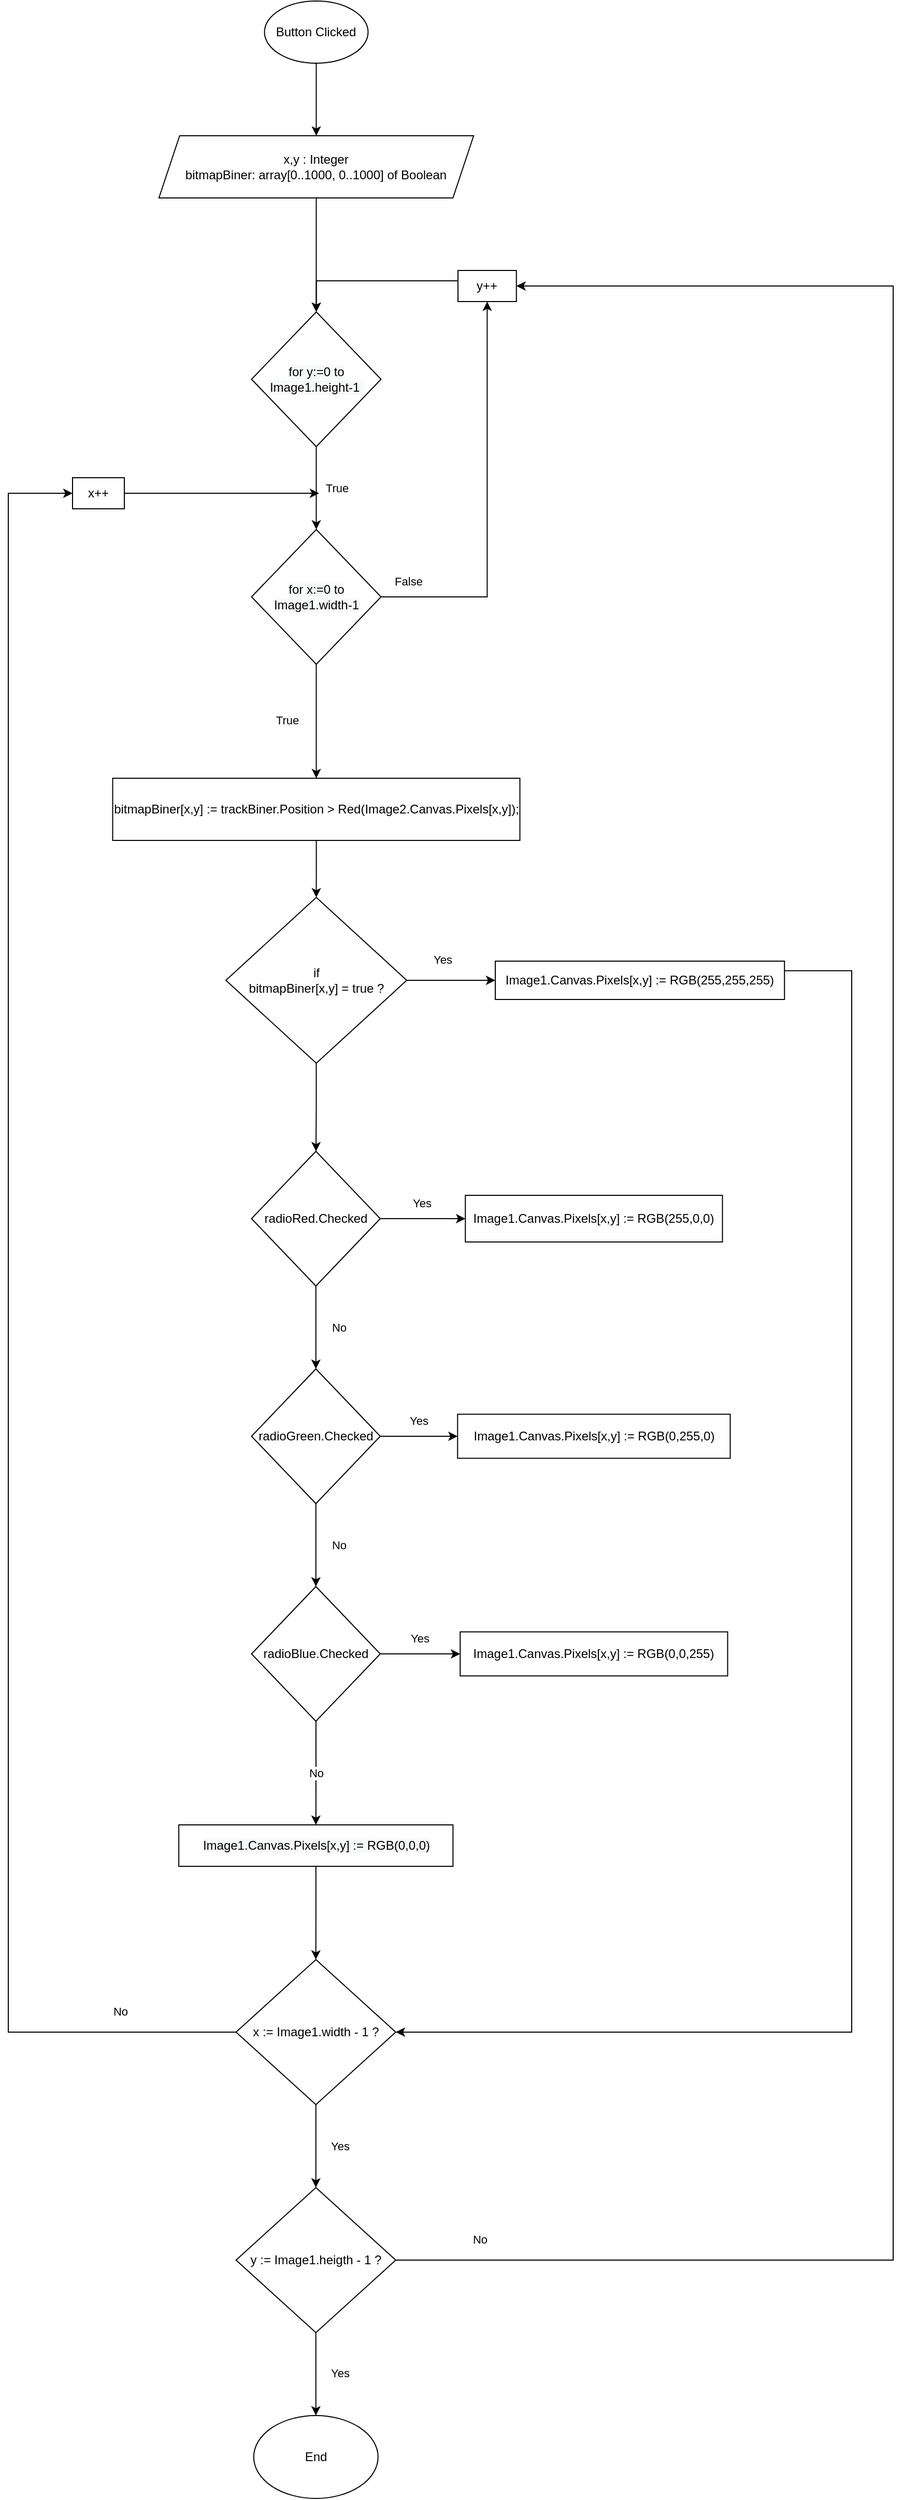 <mxfile version="13.7.7" type="device"><diagram id="C5RBs43oDa-KdzZeNtuy" name="Page-1"><mxGraphModel dx="2557" dy="2054" grid="1" gridSize="10" guides="1" tooltips="1" connect="1" arrows="1" fold="1" page="1" pageScale="1" pageWidth="827" pageHeight="1169" math="0" shadow="0"><root><mxCell id="WIyWlLk6GJQsqaUBKTNV-0"/><mxCell id="WIyWlLk6GJQsqaUBKTNV-1" parent="WIyWlLk6GJQsqaUBKTNV-0"/><mxCell id="VKPxiG7rWz5Tv24fgm2m-1" value="" style="edgeStyle=orthogonalEdgeStyle;rounded=0;orthogonalLoop=1;jettySize=auto;html=1;" parent="WIyWlLk6GJQsqaUBKTNV-1" source="3P4yKAa0O-I9-Cx4cVGD-0" target="VKPxiG7rWz5Tv24fgm2m-0" edge="1"><mxGeometry relative="1" as="geometry"/></mxCell><mxCell id="3P4yKAa0O-I9-Cx4cVGD-0" value="Button Clicked" style="ellipse;whiteSpace=wrap;html=1;" parent="WIyWlLk6GJQsqaUBKTNV-1" vertex="1"><mxGeometry x="-252.75" y="-420" width="100" height="60" as="geometry"/></mxCell><mxCell id="CugEE1CdTqC2Nl0Yx1Or-4" value="" style="edgeStyle=orthogonalEdgeStyle;rounded=0;orthogonalLoop=1;jettySize=auto;html=1;" parent="WIyWlLk6GJQsqaUBKTNV-1" edge="1"><mxGeometry relative="1" as="geometry"><Array as="points"><mxPoint x="-950" y="235"/><mxPoint x="-950" y="830"/></Array><mxPoint x="-632.5" y="235.0" as="sourcePoint"/></mxGeometry></mxCell><mxCell id="CugEE1CdTqC2Nl0Yx1Or-9" style="edgeStyle=orthogonalEdgeStyle;rounded=0;orthogonalLoop=1;jettySize=auto;html=1;exitX=1;exitY=0.5;exitDx=0;exitDy=0;entryX=1;entryY=0.5;entryDx=0;entryDy=0;" parent="WIyWlLk6GJQsqaUBKTNV-1" edge="1"><mxGeometry relative="1" as="geometry"><Array as="points"><mxPoint x="-190" y="640"/><mxPoint x="-190" y="425"/></Array><mxPoint x="-507.5" y="425.0" as="targetPoint"/></mxGeometry></mxCell><mxCell id="VKPxiG7rWz5Tv24fgm2m-9" value="Yes" style="edgeStyle=orthogonalEdgeStyle;rounded=0;orthogonalLoop=1;jettySize=auto;html=1;entryX=0;entryY=0.5;entryDx=0;entryDy=0;" parent="WIyWlLk6GJQsqaUBKTNV-1" source="i_gDoWDMi6-3huR7VZ0K-1" target="i_gDoWDMi6-3huR7VZ0K-2" edge="1"><mxGeometry x="-0.175" y="20" relative="1" as="geometry"><mxPoint x="-340" y="345" as="targetPoint"/><mxPoint x="-1" as="offset"/></mxGeometry></mxCell><mxCell id="JkfkKqqysIJwNmWw6rhP-13" value="" style="edgeStyle=orthogonalEdgeStyle;rounded=0;orthogonalLoop=1;jettySize=auto;html=1;" edge="1" parent="WIyWlLk6GJQsqaUBKTNV-1" source="i_gDoWDMi6-3huR7VZ0K-1" target="JkfkKqqysIJwNmWw6rhP-2"><mxGeometry relative="1" as="geometry"/></mxCell><mxCell id="i_gDoWDMi6-3huR7VZ0K-1" value="if&lt;br&gt;bitmapBiner[x,y] = true ?" style="rhombus;whiteSpace=wrap;html=1;" parent="WIyWlLk6GJQsqaUBKTNV-1" vertex="1"><mxGeometry x="-289.99" y="445" width="174.5" height="160" as="geometry"/></mxCell><mxCell id="aZbF1nT_Tc3dOXVmIfib-6" style="edgeStyle=orthogonalEdgeStyle;rounded=0;orthogonalLoop=1;jettySize=auto;html=1;exitX=1;exitY=0.25;exitDx=0;exitDy=0;entryX=1;entryY=0.5;entryDx=0;entryDy=0;" parent="WIyWlLk6GJQsqaUBKTNV-1" source="i_gDoWDMi6-3huR7VZ0K-2" target="aZbF1nT_Tc3dOXVmIfib-0" edge="1"><mxGeometry relative="1" as="geometry"><Array as="points"><mxPoint x="314" y="516"/><mxPoint x="314" y="1540"/></Array><mxPoint x="249.12" y="845" as="sourcePoint"/></mxGeometry></mxCell><mxCell id="i_gDoWDMi6-3huR7VZ0K-2" value="Image1.Canvas.Pixels[x,y] := RGB(255,255,255)" style="whiteSpace=wrap;html=1;" parent="WIyWlLk6GJQsqaUBKTNV-1" vertex="1"><mxGeometry x="-30" y="506.5" width="279.12" height="37" as="geometry"/></mxCell><mxCell id="aZbF1nT_Tc3dOXVmIfib-1" value="" style="edgeStyle=orthogonalEdgeStyle;rounded=0;orthogonalLoop=1;jettySize=auto;html=1;" parent="WIyWlLk6GJQsqaUBKTNV-1" source="i_gDoWDMi6-3huR7VZ0K-5" target="aZbF1nT_Tc3dOXVmIfib-0" edge="1"><mxGeometry relative="1" as="geometry"/></mxCell><mxCell id="i_gDoWDMi6-3huR7VZ0K-5" value="&lt;span style=&quot;color: rgb(0 , 0 , 0) ; font-family: &amp;#34;helvetica&amp;#34; ; font-size: 12px ; font-style: normal ; font-weight: 400 ; letter-spacing: normal ; text-align: center ; text-indent: 0px ; text-transform: none ; word-spacing: 0px ; background-color: rgb(248 , 249 , 250) ; display: inline ; float: none&quot;&gt;Image1.Canvas.Pixels[x,y] := RGB(0,0,0)&lt;/span&gt;" style="whiteSpace=wrap;html=1;" parent="WIyWlLk6GJQsqaUBKTNV-1" vertex="1"><mxGeometry x="-335.43" y="1340" width="264.62" height="40" as="geometry"/></mxCell><mxCell id="VKPxiG7rWz5Tv24fgm2m-3" value="" style="edgeStyle=orthogonalEdgeStyle;rounded=0;orthogonalLoop=1;jettySize=auto;html=1;entryX=0.5;entryY=0;entryDx=0;entryDy=0;" parent="WIyWlLk6GJQsqaUBKTNV-1" source="VKPxiG7rWz5Tv24fgm2m-0" target="VKPxiG7rWz5Tv24fgm2m-39" edge="1"><mxGeometry relative="1" as="geometry"><mxPoint x="-192.75" y="-80" as="targetPoint"/></mxGeometry></mxCell><mxCell id="VKPxiG7rWz5Tv24fgm2m-0" value="x,y : Integer&lt;br&gt;bitmapBiner: array[0..1000, 0..1000] of Boolean" style="shape=parallelogram;perimeter=parallelogramPerimeter;whiteSpace=wrap;html=1;fixedSize=1;" parent="WIyWlLk6GJQsqaUBKTNV-1" vertex="1"><mxGeometry x="-354.62" y="-290" width="303.75" height="60" as="geometry"/></mxCell><mxCell id="VKPxiG7rWz5Tv24fgm2m-37" value="True" style="edgeStyle=orthogonalEdgeStyle;rounded=0;orthogonalLoop=1;jettySize=auto;html=1;" parent="WIyWlLk6GJQsqaUBKTNV-1" source="VKPxiG7rWz5Tv24fgm2m-39" target="VKPxiG7rWz5Tv24fgm2m-42" edge="1"><mxGeometry y="20" relative="1" as="geometry"><mxPoint as="offset"/></mxGeometry></mxCell><mxCell id="VKPxiG7rWz5Tv24fgm2m-39" value="&lt;span style=&quot;color: rgb(0 , 0 , 0) ; font-family: &amp;#34;helvetica&amp;#34; ; font-size: 12px ; font-style: normal ; font-weight: 400 ; letter-spacing: normal ; text-align: center ; text-indent: 0px ; text-transform: none ; word-spacing: 0px ; background-color: rgb(248 , 249 , 250) ; display: inline ; float: none&quot;&gt;for y:=0 to Image1.height-1&amp;nbsp;&lt;/span&gt;" style="rhombus;whiteSpace=wrap;html=1;" parent="WIyWlLk6GJQsqaUBKTNV-1" vertex="1"><mxGeometry x="-265.25" y="-120" width="125" height="130" as="geometry"/></mxCell><mxCell id="VKPxiG7rWz5Tv24fgm2m-40" value="False" style="edgeStyle=orthogonalEdgeStyle;rounded=0;orthogonalLoop=1;jettySize=auto;html=1;exitX=1;exitY=0.5;exitDx=0;exitDy=0;entryX=0.5;entryY=1;entryDx=0;entryDy=0;" parent="WIyWlLk6GJQsqaUBKTNV-1" source="VKPxiG7rWz5Tv24fgm2m-42" target="VKPxiG7rWz5Tv24fgm2m-44" edge="1"><mxGeometry x="-0.863" y="15" relative="1" as="geometry"><mxPoint x="-80" y="10" as="targetPoint"/><Array as="points"><mxPoint x="-38" y="155"/></Array><mxPoint as="offset"/></mxGeometry></mxCell><mxCell id="VKPxiG7rWz5Tv24fgm2m-41" value="True" style="edgeStyle=orthogonalEdgeStyle;rounded=0;orthogonalLoop=1;jettySize=auto;html=1;entryX=0.5;entryY=0;entryDx=0;entryDy=0;" parent="WIyWlLk6GJQsqaUBKTNV-1" source="VKPxiG7rWz5Tv24fgm2m-42" target="aZbF1nT_Tc3dOXVmIfib-12" edge="1"><mxGeometry x="-0.005" y="-27" relative="1" as="geometry"><mxPoint x="-203" y="270" as="targetPoint"/><Array as="points"/><mxPoint x="-1" as="offset"/></mxGeometry></mxCell><mxCell id="VKPxiG7rWz5Tv24fgm2m-42" value="&lt;span style=&quot;color: rgb(0 , 0 , 0) ; font-family: &amp;#34;helvetica&amp;#34; ; font-size: 12px ; font-style: normal ; font-weight: 400 ; letter-spacing: normal ; text-align: center ; text-indent: 0px ; text-transform: none ; word-spacing: 0px ; background-color: rgb(248 , 249 , 250) ; display: inline ; float: none&quot;&gt;for x:=0 to Image1.width-1&lt;/span&gt;" style="rhombus;whiteSpace=wrap;html=1;" parent="WIyWlLk6GJQsqaUBKTNV-1" vertex="1"><mxGeometry x="-265.25" y="90" width="125" height="130" as="geometry"/></mxCell><mxCell id="VKPxiG7rWz5Tv24fgm2m-43" style="edgeStyle=orthogonalEdgeStyle;rounded=0;orthogonalLoop=1;jettySize=auto;html=1;entryX=0.5;entryY=0;entryDx=0;entryDy=0;" parent="WIyWlLk6GJQsqaUBKTNV-1" source="VKPxiG7rWz5Tv24fgm2m-44" target="VKPxiG7rWz5Tv24fgm2m-39" edge="1"><mxGeometry relative="1" as="geometry"><mxPoint x="-200" y="-155" as="targetPoint"/><Array as="points"><mxPoint x="-203" y="-150"/></Array></mxGeometry></mxCell><mxCell id="VKPxiG7rWz5Tv24fgm2m-44" value="y++" style="rounded=0;whiteSpace=wrap;html=1;" parent="WIyWlLk6GJQsqaUBKTNV-1" vertex="1"><mxGeometry x="-66" y="-160" width="56.37" height="30" as="geometry"/></mxCell><mxCell id="VKPxiG7rWz5Tv24fgm2m-45" style="edgeStyle=orthogonalEdgeStyle;rounded=0;orthogonalLoop=1;jettySize=auto;html=1;exitX=1;exitY=0.5;exitDx=0;exitDy=0;" parent="WIyWlLk6GJQsqaUBKTNV-1" source="VKPxiG7rWz5Tv24fgm2m-46" edge="1"><mxGeometry relative="1" as="geometry"><mxPoint x="-200" y="55" as="targetPoint"/></mxGeometry></mxCell><mxCell id="VKPxiG7rWz5Tv24fgm2m-46" value="x++" style="rounded=0;whiteSpace=wrap;html=1;" parent="WIyWlLk6GJQsqaUBKTNV-1" vertex="1"><mxGeometry x="-438" y="40" width="50" height="30" as="geometry"/></mxCell><mxCell id="aZbF1nT_Tc3dOXVmIfib-3" value="Yes" style="edgeStyle=orthogonalEdgeStyle;rounded=0;orthogonalLoop=1;jettySize=auto;html=1;" parent="WIyWlLk6GJQsqaUBKTNV-1" source="aZbF1nT_Tc3dOXVmIfib-0" target="aZbF1nT_Tc3dOXVmIfib-2" edge="1"><mxGeometry y="23" relative="1" as="geometry"><mxPoint as="offset"/></mxGeometry></mxCell><mxCell id="aZbF1nT_Tc3dOXVmIfib-7" value="No" style="edgeStyle=orthogonalEdgeStyle;rounded=0;orthogonalLoop=1;jettySize=auto;html=1;exitX=0;exitY=0.5;exitDx=0;exitDy=0;entryX=0;entryY=0.5;entryDx=0;entryDy=0;" parent="WIyWlLk6GJQsqaUBKTNV-1" source="aZbF1nT_Tc3dOXVmIfib-0" target="VKPxiG7rWz5Tv24fgm2m-46" edge="1"><mxGeometry x="-0.873" y="-20" relative="1" as="geometry"><mxPoint x="-399.24" y="895" as="targetPoint"/><mxPoint as="offset"/><Array as="points"><mxPoint x="-500" y="1540"/><mxPoint x="-500" y="55"/></Array></mxGeometry></mxCell><mxCell id="aZbF1nT_Tc3dOXVmIfib-0" value="x := Image1.width - 1 ?" style="rhombus;whiteSpace=wrap;html=1;" parent="WIyWlLk6GJQsqaUBKTNV-1" vertex="1"><mxGeometry x="-280.19" y="1470" width="154.13" height="140" as="geometry"/></mxCell><mxCell id="aZbF1nT_Tc3dOXVmIfib-10" value="Yes" style="edgeStyle=orthogonalEdgeStyle;rounded=0;orthogonalLoop=1;jettySize=auto;html=1;" parent="WIyWlLk6GJQsqaUBKTNV-1" source="aZbF1nT_Tc3dOXVmIfib-2" target="aZbF1nT_Tc3dOXVmIfib-9" edge="1"><mxGeometry x="0.002" y="23" relative="1" as="geometry"><mxPoint y="-1" as="offset"/></mxGeometry></mxCell><mxCell id="aZbF1nT_Tc3dOXVmIfib-11" value="No" style="edgeStyle=orthogonalEdgeStyle;rounded=0;orthogonalLoop=1;jettySize=auto;html=1;entryX=1;entryY=0.5;entryDx=0;entryDy=0;" parent="WIyWlLk6GJQsqaUBKTNV-1" source="aZbF1nT_Tc3dOXVmIfib-2" target="VKPxiG7rWz5Tv24fgm2m-44" edge="1"><mxGeometry x="-0.941" y="20" relative="1" as="geometry"><mxPoint x="4.13" y="680.0" as="targetPoint"/><Array as="points"><mxPoint x="354" y="1760"/><mxPoint x="354" y="-145"/></Array><mxPoint as="offset"/></mxGeometry></mxCell><mxCell id="aZbF1nT_Tc3dOXVmIfib-2" value="y := Image1.heigth - 1 ?" style="rhombus;whiteSpace=wrap;html=1;" parent="WIyWlLk6GJQsqaUBKTNV-1" vertex="1"><mxGeometry x="-280.19" y="1690" width="154.13" height="140" as="geometry"/></mxCell><mxCell id="aZbF1nT_Tc3dOXVmIfib-9" value="End" style="ellipse;whiteSpace=wrap;html=1;" parent="WIyWlLk6GJQsqaUBKTNV-1" vertex="1"><mxGeometry x="-263.125" y="1910" width="120" height="80" as="geometry"/></mxCell><mxCell id="aZbF1nT_Tc3dOXVmIfib-13" value="" style="edgeStyle=orthogonalEdgeStyle;rounded=0;orthogonalLoop=1;jettySize=auto;html=1;" parent="WIyWlLk6GJQsqaUBKTNV-1" source="aZbF1nT_Tc3dOXVmIfib-12" target="i_gDoWDMi6-3huR7VZ0K-1" edge="1"><mxGeometry relative="1" as="geometry"/></mxCell><mxCell id="aZbF1nT_Tc3dOXVmIfib-12" value="bitmapBiner[x,y] := trackBiner.Position &gt; Red(Image2.Canvas.Pixels[x,y]);" style="rounded=0;whiteSpace=wrap;html=1;" parent="WIyWlLk6GJQsqaUBKTNV-1" vertex="1"><mxGeometry x="-399.24" y="330" width="393" height="60" as="geometry"/></mxCell><mxCell id="JkfkKqqysIJwNmWw6rhP-0" value="Yes" style="edgeStyle=orthogonalEdgeStyle;rounded=0;orthogonalLoop=1;jettySize=auto;html=1;" edge="1" parent="WIyWlLk6GJQsqaUBKTNV-1" source="JkfkKqqysIJwNmWw6rhP-2" target="JkfkKqqysIJwNmWw6rhP-3"><mxGeometry x="-0.02" y="15" relative="1" as="geometry"><mxPoint as="offset"/></mxGeometry></mxCell><mxCell id="JkfkKqqysIJwNmWw6rhP-1" value="No" style="edgeStyle=orthogonalEdgeStyle;rounded=0;orthogonalLoop=1;jettySize=auto;html=1;" edge="1" parent="WIyWlLk6GJQsqaUBKTNV-1" source="JkfkKqqysIJwNmWw6rhP-2" target="JkfkKqqysIJwNmWw6rhP-6"><mxGeometry y="22" relative="1" as="geometry"><mxPoint as="offset"/></mxGeometry></mxCell><UserObject label="radioRed.Checked" link="radioRed.Checked" id="JkfkKqqysIJwNmWw6rhP-2"><mxCell style="rhombus;whiteSpace=wrap;html=1;" vertex="1" parent="WIyWlLk6GJQsqaUBKTNV-1"><mxGeometry x="-265.25" y="690" width="124.25" height="130" as="geometry"/></mxCell></UserObject><mxCell id="JkfkKqqysIJwNmWw6rhP-3" value="Image1.Canvas.Pixels[x,y] := RGB(255,0,0)" style="whiteSpace=wrap;html=1;" vertex="1" parent="WIyWlLk6GJQsqaUBKTNV-1"><mxGeometry x="-58.87" y="732.5" width="248.12" height="45" as="geometry"/></mxCell><mxCell id="JkfkKqqysIJwNmWw6rhP-4" value="No" style="edgeStyle=orthogonalEdgeStyle;rounded=0;orthogonalLoop=1;jettySize=auto;html=1;" edge="1" parent="WIyWlLk6GJQsqaUBKTNV-1" source="JkfkKqqysIJwNmWw6rhP-6" target="JkfkKqqysIJwNmWw6rhP-9"><mxGeometry y="22" relative="1" as="geometry"><mxPoint as="offset"/></mxGeometry></mxCell><mxCell id="JkfkKqqysIJwNmWw6rhP-5" value="Yes" style="edgeStyle=orthogonalEdgeStyle;rounded=0;orthogonalLoop=1;jettySize=auto;html=1;" edge="1" parent="WIyWlLk6GJQsqaUBKTNV-1" source="JkfkKqqysIJwNmWw6rhP-6" target="JkfkKqqysIJwNmWw6rhP-10"><mxGeometry x="0.001" y="15" relative="1" as="geometry"><mxPoint as="offset"/></mxGeometry></mxCell><UserObject label="radioGreen.Checked" link="radioRed.Checked" id="JkfkKqqysIJwNmWw6rhP-6"><mxCell style="rhombus;whiteSpace=wrap;html=1;" vertex="1" parent="WIyWlLk6GJQsqaUBKTNV-1"><mxGeometry x="-265.25" y="900" width="124.25" height="130" as="geometry"/></mxCell></UserObject><mxCell id="JkfkKqqysIJwNmWw6rhP-7" value="Yes" style="edgeStyle=orthogonalEdgeStyle;rounded=0;orthogonalLoop=1;jettySize=auto;html=1;" edge="1" parent="WIyWlLk6GJQsqaUBKTNV-1" source="JkfkKqqysIJwNmWw6rhP-9" target="JkfkKqqysIJwNmWw6rhP-11"><mxGeometry x="0.001" y="15" relative="1" as="geometry"><mxPoint as="offset"/></mxGeometry></mxCell><mxCell id="JkfkKqqysIJwNmWw6rhP-8" value="No" style="edgeStyle=orthogonalEdgeStyle;rounded=0;orthogonalLoop=1;jettySize=auto;html=1;entryX=0.5;entryY=0;entryDx=0;entryDy=0;" edge="1" parent="WIyWlLk6GJQsqaUBKTNV-1" source="JkfkKqqysIJwNmWw6rhP-9" target="i_gDoWDMi6-3huR7VZ0K-5"><mxGeometry relative="1" as="geometry"><mxPoint x="-203.5" y="1330" as="targetPoint"/></mxGeometry></mxCell><UserObject label="radioBlue.Checked" link="radioRed.Checked" id="JkfkKqqysIJwNmWw6rhP-9"><mxCell style="rhombus;whiteSpace=wrap;html=1;" vertex="1" parent="WIyWlLk6GJQsqaUBKTNV-1"><mxGeometry x="-265.25" y="1110" width="124.25" height="130" as="geometry"/></mxCell></UserObject><mxCell id="JkfkKqqysIJwNmWw6rhP-10" value="Image1.Canvas.Pixels[x,y] := RGB(0,255,0)" style="whiteSpace=wrap;html=1;" vertex="1" parent="WIyWlLk6GJQsqaUBKTNV-1"><mxGeometry x="-66.37" y="943.75" width="263.12" height="42.5" as="geometry"/></mxCell><mxCell id="JkfkKqqysIJwNmWw6rhP-11" value="Image1.Canvas.Pixels[x,y] := RGB(0,0,255)" style="whiteSpace=wrap;html=1;" vertex="1" parent="WIyWlLk6GJQsqaUBKTNV-1"><mxGeometry x="-63.87" y="1153.75" width="258.13" height="42.5" as="geometry"/></mxCell></root></mxGraphModel></diagram></mxfile>